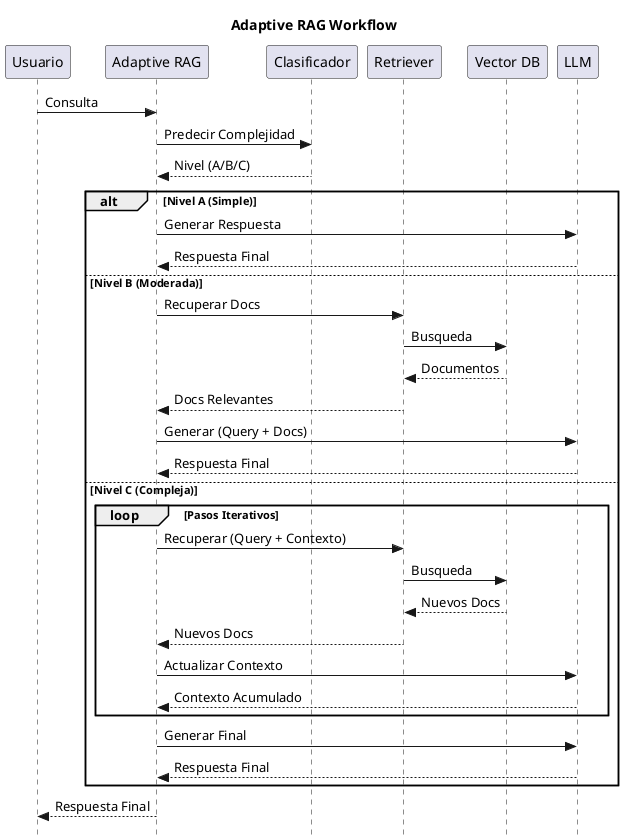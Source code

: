 @startuml
skinparam style strictuml

title Adaptive RAG Workflow

participant "Usuario" as User
participant "Adaptive RAG" as System
participant "Clasificador" as Class
participant "Retriever" as Ret
participant "Vector DB" as DB
participant "LLM" as Gen

User -> System: Consulta
System -> Class: Predecir Complejidad
Class --> System: Nivel (A/B/C)

alt Nivel A (Simple)
    System -> Gen: Generar Respuesta
    Gen --> System: Respuesta Final
else Nivel B (Moderada)
    System -> Ret: Recuperar Docs
    Ret -> DB: Busqueda
    DB --> Ret: Documentos
    Ret --> System: Docs Relevantes
    System -> Gen: Generar (Query + Docs)
    Gen --> System: Respuesta Final
else Nivel C (Compleja)
    loop Pasos Iterativos
        System -> Ret: Recuperar (Query + Contexto)
        Ret -> DB: Busqueda
        DB --> Ret: Nuevos Docs
        Ret --> System: Nuevos Docs
        System -> Gen: Actualizar Contexto
        Gen --> System: Contexto Acumulado
    end
    System -> Gen: Generar Final
    Gen --> System: Respuesta Final
end

System --> User: Respuesta Final

@enduml